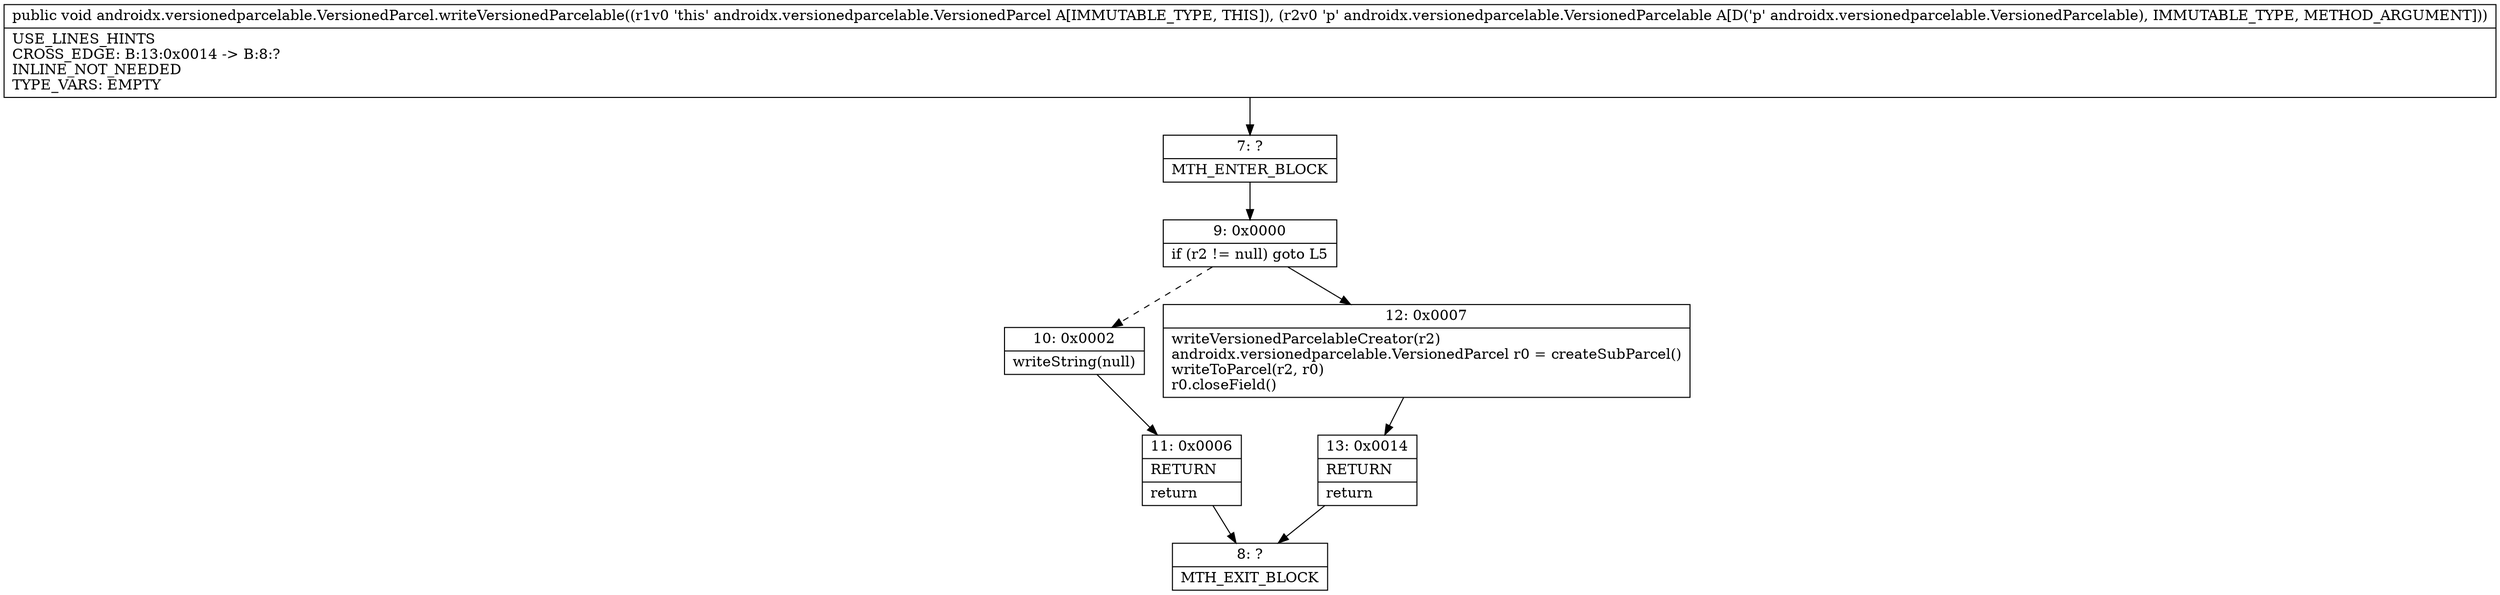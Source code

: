 digraph "CFG forandroidx.versionedparcelable.VersionedParcel.writeVersionedParcelable(Landroidx\/versionedparcelable\/VersionedParcelable;)V" {
Node_7 [shape=record,label="{7\:\ ?|MTH_ENTER_BLOCK\l}"];
Node_9 [shape=record,label="{9\:\ 0x0000|if (r2 != null) goto L5\l}"];
Node_10 [shape=record,label="{10\:\ 0x0002|writeString(null)\l}"];
Node_11 [shape=record,label="{11\:\ 0x0006|RETURN\l|return\l}"];
Node_8 [shape=record,label="{8\:\ ?|MTH_EXIT_BLOCK\l}"];
Node_12 [shape=record,label="{12\:\ 0x0007|writeVersionedParcelableCreator(r2)\landroidx.versionedparcelable.VersionedParcel r0 = createSubParcel()\lwriteToParcel(r2, r0)\lr0.closeField()\l}"];
Node_13 [shape=record,label="{13\:\ 0x0014|RETURN\l|return\l}"];
MethodNode[shape=record,label="{public void androidx.versionedparcelable.VersionedParcel.writeVersionedParcelable((r1v0 'this' androidx.versionedparcelable.VersionedParcel A[IMMUTABLE_TYPE, THIS]), (r2v0 'p' androidx.versionedparcelable.VersionedParcelable A[D('p' androidx.versionedparcelable.VersionedParcelable), IMMUTABLE_TYPE, METHOD_ARGUMENT]))  | USE_LINES_HINTS\lCROSS_EDGE: B:13:0x0014 \-\> B:8:?\lINLINE_NOT_NEEDED\lTYPE_VARS: EMPTY\l}"];
MethodNode -> Node_7;Node_7 -> Node_9;
Node_9 -> Node_10[style=dashed];
Node_9 -> Node_12;
Node_10 -> Node_11;
Node_11 -> Node_8;
Node_12 -> Node_13;
Node_13 -> Node_8;
}

